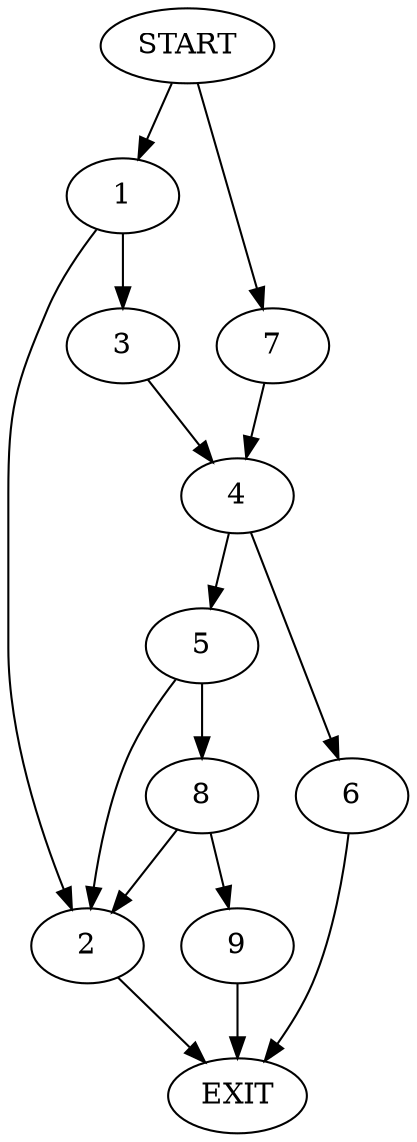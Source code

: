 digraph {
0 [label="START"]
10 [label="EXIT"]
0 -> 1
1 -> 2
1 -> 3
2 -> 10
3 -> 4
4 -> 5
4 -> 6
0 -> 7
7 -> 4
5 -> 2
5 -> 8
6 -> 10
8 -> 2
8 -> 9
9 -> 10
}

